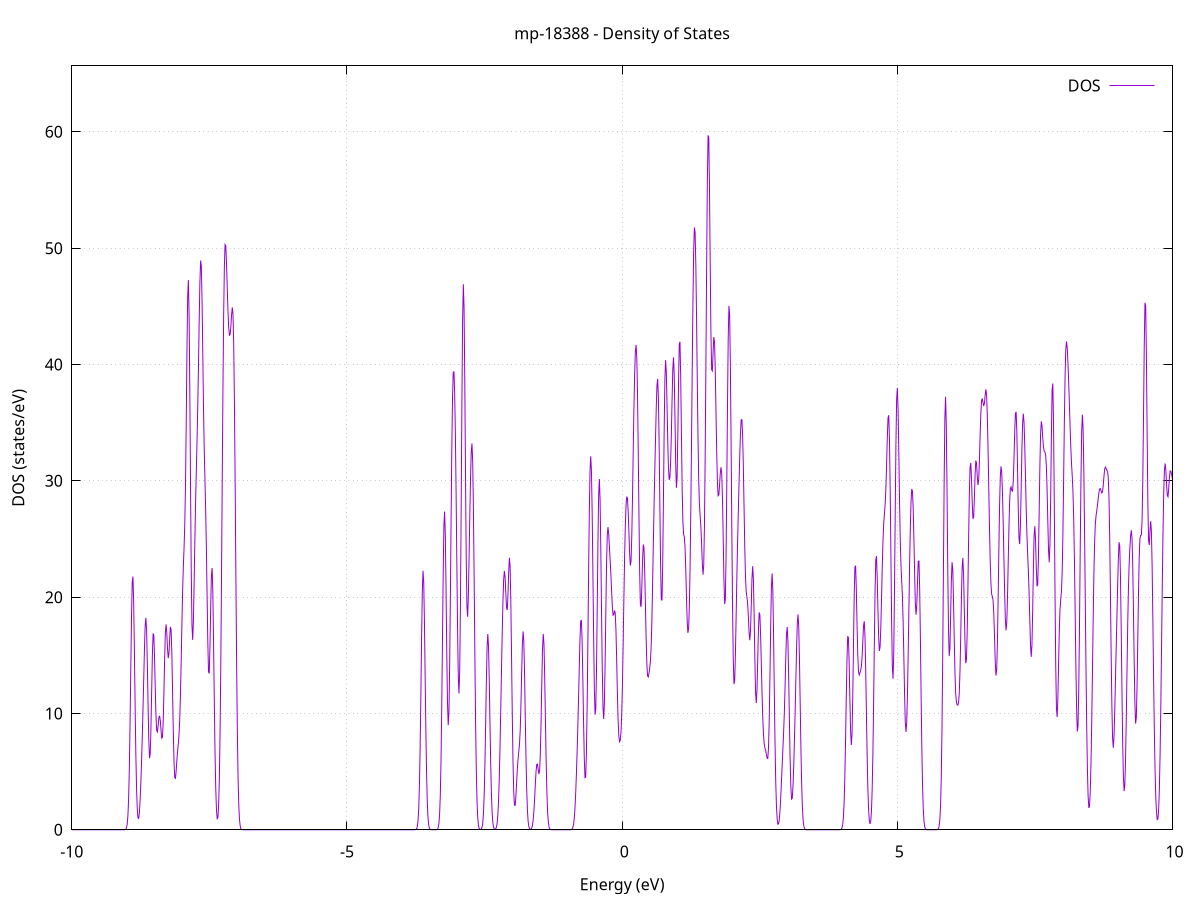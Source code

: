 set title 'mp-18388 - Density of States'
set xlabel 'Energy (eV)'
set ylabel 'DOS (states/eV)'
set grid
set xrange [-10:10]
set yrange [0:65.672]
set xzeroaxis lt -1
set terminal png size 800,600
set output 'mp-18388_dos_gnuplot.png'
plot '-' using 1:2 with lines title 'DOS'
-13.139300 0.000000
-13.126200 0.000000
-13.113200 0.000000
-13.100100 0.000000
-13.087000 0.000000
-13.073900 0.000000
-13.060900 0.000000
-13.047800 0.000000
-13.034700 0.000000
-13.021600 0.000000
-13.008500 0.000000
-12.995500 0.000000
-12.982400 0.000000
-12.969300 0.000000
-12.956200 0.000000
-12.943100 0.000000
-12.930100 0.000000
-12.917000 0.000000
-12.903900 0.000000
-12.890800 0.000000
-12.877800 0.000000
-12.864700 0.000000
-12.851600 0.000000
-12.838500 0.000000
-12.825400 0.000000
-12.812400 0.000000
-12.799300 0.000000
-12.786200 0.000000
-12.773100 0.000000
-12.760000 0.000000
-12.747000 0.000000
-12.733900 0.000000
-12.720800 0.000000
-12.707700 0.000000
-12.694700 0.000000
-12.681600 0.000000
-12.668500 0.000000
-12.655400 0.000000
-12.642300 0.000000
-12.629300 0.000000
-12.616200 0.000000
-12.603100 0.000000
-12.590000 0.000000
-12.576900 0.000000
-12.563900 0.000000
-12.550800 0.000000
-12.537700 0.000000
-12.524600 0.000000
-12.511600 0.000000
-12.498500 0.000000
-12.485400 0.000000
-12.472300 0.000000
-12.459200 0.000000
-12.446200 0.000000
-12.433100 0.000000
-12.420000 0.000000
-12.406900 0.000000
-12.393800 0.000000
-12.380800 0.000000
-12.367700 0.000000
-12.354600 0.000000
-12.341500 0.000000
-12.328500 0.000000
-12.315400 0.000000
-12.302300 0.000000
-12.289200 0.000000
-12.276100 0.000000
-12.263100 0.000000
-12.250000 0.000000
-12.236900 0.000000
-12.223800 0.000000
-12.210700 0.000000
-12.197700 0.000000
-12.184600 0.000000
-12.171500 0.000000
-12.158400 0.000000
-12.145400 0.000000
-12.132300 0.000000
-12.119200 0.000300
-12.106100 0.001700
-12.093000 0.008700
-12.080000 0.039100
-12.066900 0.154100
-12.053800 0.534100
-12.040700 1.631700
-12.027600 4.409600
-12.014600 10.594500
-12.001500 22.780200
-11.988400 44.204500
-11.975300 78.199800
-11.962300 127.553900
-11.949200 194.051600
-11.936100 278.188700
-11.923000 378.769900
-11.909900 492.183600
-11.896900 611.568200
-11.883800 726.483700
-11.870700 823.709700
-11.857600 889.278100
-11.844500 911.165200
-11.831500 882.001600
-11.818400 801.686000
-11.805300 679.606000
-11.792200 534.776600
-11.779200 391.751200
-11.766100 272.730700
-11.753000 189.987400
-11.739900 143.236900
-11.726800 122.936900
-11.713800 116.405500
-11.700700 112.869200
-11.687600 105.769900
-11.674500 92.932700
-11.661400 75.730000
-11.648400 57.769800
-11.635300 43.233400
-11.622200 35.153200
-11.609100 34.169000
-11.596100 38.258400
-11.583000 43.641400
-11.569900 46.576000
-11.556800 45.187200
-11.543700 40.221700
-11.530700 34.196600
-11.517600 29.542600
-11.504500 27.087600
-11.491400 25.872200
-11.478300 24.204100
-11.465300 20.981400
-11.452200 16.316900
-11.439100 11.210400
-11.426000 6.759100
-11.413000 3.566400
-11.399900 1.644900
-11.386800 0.662800
-11.373700 0.233300
-11.360600 0.071700
-11.347600 0.019300
-11.334500 0.004500
-11.321400 0.000900
-11.308300 0.000200
-11.295200 0.000000
-11.282200 0.000000
-11.269100 0.000000
-11.256000 0.000000
-11.242900 0.000000
-11.229900 0.000000
-11.216800 0.000000
-11.203700 0.000000
-11.190600 0.000000
-11.177500 0.000000
-11.164500 0.000000
-11.151400 0.000000
-11.138300 0.000000
-11.125200 0.000000
-11.112100 0.000000
-11.099100 0.000000
-11.086000 0.000000
-11.072900 0.000000
-11.059800 0.000000
-11.046800 0.000000
-11.033700 0.000000
-11.020600 0.000000
-11.007500 0.000000
-10.994400 0.000000
-10.981400 0.000000
-10.968300 0.000000
-10.955200 0.000000
-10.942100 0.000000
-10.929000 0.000000
-10.916000 0.000000
-10.902900 0.000000
-10.889800 0.000000
-10.876700 0.000000
-10.863600 0.000000
-10.850600 0.000000
-10.837500 0.000000
-10.824400 0.000000
-10.811300 0.000000
-10.798300 0.000000
-10.785200 0.000000
-10.772100 0.000000
-10.759000 0.000000
-10.745900 0.000000
-10.732900 0.000000
-10.719800 0.000000
-10.706700 0.000000
-10.693600 0.000000
-10.680500 0.000000
-10.667500 0.000000
-10.654400 0.000000
-10.641300 0.000000
-10.628200 0.000000
-10.615200 0.000000
-10.602100 0.000000
-10.589000 0.000000
-10.575900 0.000000
-10.562800 0.000000
-10.549800 0.000000
-10.536700 0.000000
-10.523600 0.000000
-10.510500 0.000000
-10.497400 0.000000
-10.484400 0.000000
-10.471300 0.000000
-10.458200 0.000000
-10.445100 0.000000
-10.432100 0.000000
-10.419000 0.000000
-10.405900 0.000000
-10.392800 0.000000
-10.379700 0.000000
-10.366700 0.000000
-10.353600 0.000000
-10.340500 0.000000
-10.327400 0.000000
-10.314300 0.000000
-10.301300 0.000000
-10.288200 0.000000
-10.275100 0.000000
-10.262000 0.000000
-10.249000 0.000000
-10.235900 0.000000
-10.222800 0.000000
-10.209700 0.000000
-10.196600 0.000000
-10.183600 0.000000
-10.170500 0.000000
-10.157400 0.000000
-10.144300 0.000000
-10.131200 0.000000
-10.118200 0.000000
-10.105100 0.000000
-10.092000 0.000000
-10.078900 0.000000
-10.065900 0.000000
-10.052800 0.000000
-10.039700 0.000000
-10.026600 0.000000
-10.013500 0.000000
-10.000500 0.000000
-9.987400 0.000000
-9.974300 0.000000
-9.961200 0.000000
-9.948100 0.000000
-9.935100 0.000000
-9.922000 0.000000
-9.908900 0.000000
-9.895800 0.000000
-9.882800 0.000000
-9.869700 0.000000
-9.856600 0.000000
-9.843500 0.000000
-9.830400 0.000000
-9.817400 0.000000
-9.804300 0.000000
-9.791200 0.000000
-9.778100 0.000000
-9.765000 0.000000
-9.752000 0.000000
-9.738900 0.000000
-9.725800 0.000000
-9.712700 0.000000
-9.699700 0.000000
-9.686600 0.000000
-9.673500 0.000000
-9.660400 0.000000
-9.647300 0.000000
-9.634300 0.000000
-9.621200 0.000000
-9.608100 0.000000
-9.595000 0.000000
-9.581900 0.000000
-9.568900 0.000000
-9.555800 0.000000
-9.542700 0.000000
-9.529600 0.000000
-9.516600 0.000000
-9.503500 0.000000
-9.490400 0.000000
-9.477300 0.000000
-9.464200 0.000000
-9.451200 0.000000
-9.438100 0.000000
-9.425000 0.000000
-9.411900 0.000000
-9.398800 0.000000
-9.385800 0.000000
-9.372700 0.000000
-9.359600 0.000000
-9.346500 0.000000
-9.333500 0.000000
-9.320400 0.000000
-9.307300 0.000000
-9.294200 0.000000
-9.281100 0.000000
-9.268100 0.000000
-9.255000 0.000000
-9.241900 0.000000
-9.228800 0.000000
-9.215700 0.000000
-9.202700 0.000000
-9.189600 0.000000
-9.176500 0.000000
-9.163400 0.000000
-9.150400 0.000000
-9.137300 0.000000
-9.124200 0.000000
-9.111100 0.000000
-9.098000 0.000000
-9.085000 0.000000
-9.071900 0.000100
-9.058800 0.000600
-9.045700 0.002900
-9.032600 0.012700
-9.019600 0.048300
-9.006500 0.161500
-8.993400 0.472300
-8.980300 1.208900
-8.967300 2.709800
-8.954200 5.321600
-8.941100 9.160200
-8.928000 13.827900
-8.914900 18.316800
-8.901900 21.302800
-8.888800 21.766200
-8.875700 19.550300
-8.862600 15.445600
-8.849500 10.740800
-8.836500 6.584200
-8.823400 3.583100
-8.810300 1.802200
-8.797200 1.016300
-8.784200 0.973900
-8.771100 1.521900
-8.758000 2.586700
-8.744900 4.097100
-8.731800 5.951600
-8.718800 8.067000
-8.705700 10.429600
-8.692600 13.019600
-8.679500 15.601900
-8.666400 17.589700
-8.653400 18.222400
-8.640300 17.031100
-8.627200 14.236100
-8.614100 10.738500
-8.601100 7.718400
-8.588000 6.153000
-8.574900 6.516300
-8.561800 8.675100
-8.548700 11.900700
-8.535700 15.029800
-8.522600 16.867600
-8.509500 16.738600
-8.496400 14.847600
-8.483300 12.151000
-8.470300 9.797700
-8.457200 8.528700
-8.444100 8.411700
-8.431000 8.984900
-8.418000 9.610900
-8.404900 9.798600
-8.391800 9.382200
-8.378700 8.567300
-8.365600 7.873300
-8.352600 7.947500
-8.339500 9.248500
-8.326400 11.708700
-8.313300 14.611000
-8.300200 16.871300
-8.287200 17.656200
-8.274100 16.945800
-8.261000 15.592200
-8.247900 14.761000
-8.234900 15.122600
-8.221800 16.374900
-8.208700 17.445000
-8.195600 17.217500
-8.182500 15.258900
-8.169500 12.044500
-8.156400 8.604900
-8.143300 5.928900
-8.130200 4.534400
-8.117100 4.380100
-8.104100 5.035200
-8.091000 5.956200
-8.077900 6.760700
-8.064800 7.403000
-8.051800 8.166900
-8.038700 9.470100
-8.025600 11.588300
-8.012500 14.451200
-7.999400 17.616100
-7.986400 20.464500
-7.973300 22.594200
-7.960200 24.218900
-7.947100 26.229100
-7.934000 29.679100
-7.921000 34.912500
-7.907900 40.963200
-7.894800 45.783100
-7.881700 47.258500
-7.868700 44.377200
-7.855600 37.809600
-7.842500 29.599000
-7.829400 22.220500
-7.816300 17.563700
-7.803300 16.319900
-7.790200 17.964000
-7.777100 21.241500
-7.764000 24.868400
-7.750900 28.079900
-7.737900 30.785600
-7.724800 33.356800
-7.711700 36.265500
-7.698600 39.754800
-7.685600 43.599000
-7.672500 47.026200
-7.659400 48.941300
-7.646300 48.466900
-7.633200 45.530700
-7.620200 41.049900
-7.607100 36.457000
-7.594000 32.809800
-7.580900 30.142900
-7.567800 27.607800
-7.554800 24.314700
-7.541700 20.184100
-7.528600 16.143800
-7.515500 13.573400
-7.502500 13.443200
-7.489400 15.684500
-7.476300 19.105700
-7.463200 21.897200
-7.450100 22.500300
-7.437100 20.369400
-7.424000 16.152700
-7.410900 11.199800
-7.397800 6.790000
-7.384700 3.615300
-7.371700 1.750300
-7.358600 0.956600
-7.345500 1.033000
-7.332400 2.025700
-7.319400 4.251500
-7.306300 8.138200
-7.293200 13.931200
-7.280100 21.394100
-7.267000 29.704600
-7.254000 37.665500
-7.240900 44.132400
-7.227800 48.393100
-7.214700 50.303200
-7.201600 50.196200
-7.188600 48.712400
-7.175500 46.620200
-7.162400 44.625100
-7.149300 43.195900
-7.136300 42.513400
-7.123200 42.566900
-7.110100 43.239400
-7.097000 44.230800
-7.083900 44.909200
-7.070900 44.355100
-7.057800 41.714100
-7.044700 36.665400
-7.031600 29.679100
-7.018500 21.873700
-7.005500 14.548300
-6.992400 8.671400
-6.979300 4.606300
-6.966200 2.171600
-6.953200 0.905600
-6.940100 0.333300
-6.927000 0.108000
-6.913900 0.030800
-6.900800 0.007700
-6.887800 0.001700
-6.874700 0.000300
-6.861600 0.000100
-6.848500 0.000000
-6.835400 0.000000
-6.822400 0.000000
-6.809300 0.000000
-6.796200 0.000000
-6.783100 0.000000
-6.770100 0.000000
-6.757000 0.000000
-6.743900 0.000000
-6.730800 0.000000
-6.717700 0.000000
-6.704700 0.000000
-6.691600 0.000000
-6.678500 0.000000
-6.665400 0.000000
-6.652300 0.000000
-6.639300 0.000000
-6.626200 0.000000
-6.613100 0.000000
-6.600000 0.000000
-6.587000 0.000000
-6.573900 0.000000
-6.560800 0.000000
-6.547700 0.000000
-6.534600 0.000000
-6.521600 0.000000
-6.508500 0.000000
-6.495400 0.000000
-6.482300 0.000000
-6.469200 0.000000
-6.456200 0.000000
-6.443100 0.000000
-6.430000 0.000000
-6.416900 0.000000
-6.403900 0.000000
-6.390800 0.000000
-6.377700 0.000000
-6.364600 0.000000
-6.351500 0.000000
-6.338500 0.000000
-6.325400 0.000000
-6.312300 0.000000
-6.299200 0.000000
-6.286100 0.000000
-6.273100 0.000000
-6.260000 0.000000
-6.246900 0.000000
-6.233800 0.000000
-6.220700 0.000000
-6.207700 0.000000
-6.194600 0.000000
-6.181500 0.000000
-6.168400 0.000000
-6.155400 0.000000
-6.142300 0.000000
-6.129200 0.000000
-6.116100 0.000000
-6.103000 0.000000
-6.090000 0.000000
-6.076900 0.000000
-6.063800 0.000000
-6.050700 0.000000
-6.037600 0.000000
-6.024600 0.000000
-6.011500 0.000000
-5.998400 0.000000
-5.985300 0.000000
-5.972300 0.000000
-5.959200 0.000000
-5.946100 0.000000
-5.933000 0.000000
-5.919900 0.000000
-5.906900 0.000000
-5.893800 0.000000
-5.880700 0.000000
-5.867600 0.000000
-5.854500 0.000000
-5.841500 0.000000
-5.828400 0.000000
-5.815300 0.000000
-5.802200 0.000000
-5.789200 0.000000
-5.776100 0.000000
-5.763000 0.000000
-5.749900 0.000000
-5.736800 0.000000
-5.723800 0.000000
-5.710700 0.000000
-5.697600 0.000000
-5.684500 0.000000
-5.671400 0.000000
-5.658400 0.000000
-5.645300 0.000000
-5.632200 0.000000
-5.619100 0.000000
-5.606100 0.000000
-5.593000 0.000000
-5.579900 0.000000
-5.566800 0.000000
-5.553700 0.000000
-5.540700 0.000000
-5.527600 0.000000
-5.514500 0.000000
-5.501400 0.000000
-5.488300 0.000000
-5.475300 0.000000
-5.462200 0.000000
-5.449100 0.000000
-5.436000 0.000000
-5.423000 0.000000
-5.409900 0.000000
-5.396800 0.000000
-5.383700 0.000000
-5.370600 0.000000
-5.357600 0.000000
-5.344500 0.000000
-5.331400 0.000000
-5.318300 0.000000
-5.305200 0.000000
-5.292200 0.000000
-5.279100 0.000000
-5.266000 0.000000
-5.252900 0.000000
-5.239900 0.000000
-5.226800 0.000000
-5.213700 0.000000
-5.200600 0.000000
-5.187500 0.000000
-5.174500 0.000000
-5.161400 0.000000
-5.148300 0.000000
-5.135200 0.000000
-5.122100 0.000000
-5.109100 0.000000
-5.096000 0.000000
-5.082900 0.000000
-5.069800 0.000000
-5.056800 0.000000
-5.043700 0.000000
-5.030600 0.000000
-5.017500 0.000000
-5.004400 0.000000
-4.991400 0.000000
-4.978300 0.000000
-4.965200 0.000000
-4.952100 0.000000
-4.939000 0.000000
-4.926000 0.000000
-4.912900 0.000000
-4.899800 0.000000
-4.886700 0.000000
-4.873700 0.000000
-4.860600 0.000000
-4.847500 0.000000
-4.834400 0.000000
-4.821300 0.000000
-4.808300 0.000000
-4.795200 0.000000
-4.782100 0.000000
-4.769000 0.000000
-4.755900 0.000000
-4.742900 0.000000
-4.729800 0.000000
-4.716700 0.000000
-4.703600 0.000000
-4.690600 0.000000
-4.677500 0.000000
-4.664400 0.000000
-4.651300 0.000000
-4.638200 0.000000
-4.625200 0.000000
-4.612100 0.000000
-4.599000 0.000000
-4.585900 0.000000
-4.572800 0.000000
-4.559800 0.000000
-4.546700 0.000000
-4.533600 0.000000
-4.520500 0.000000
-4.507500 0.000000
-4.494400 0.000000
-4.481300 0.000000
-4.468200 0.000000
-4.455100 0.000000
-4.442100 0.000000
-4.429000 0.000000
-4.415900 0.000000
-4.402800 0.000000
-4.389700 0.000000
-4.376700 0.000000
-4.363600 0.000000
-4.350500 0.000000
-4.337400 0.000000
-4.324400 0.000000
-4.311300 0.000000
-4.298200 0.000000
-4.285100 0.000000
-4.272000 0.000000
-4.259000 0.000000
-4.245900 0.000000
-4.232800 0.000000
-4.219700 0.000000
-4.206600 0.000000
-4.193600 0.000000
-4.180500 0.000000
-4.167400 0.000000
-4.154300 0.000000
-4.141300 0.000000
-4.128200 0.000000
-4.115100 0.000000
-4.102000 0.000000
-4.088900 0.000000
-4.075900 0.000000
-4.062800 0.000000
-4.049700 0.000000
-4.036600 0.000000
-4.023500 0.000000
-4.010500 0.000000
-3.997400 0.000000
-3.984300 0.000000
-3.971200 0.000000
-3.958200 0.000000
-3.945100 0.000000
-3.932000 0.000000
-3.918900 0.000000
-3.905800 0.000000
-3.892800 0.000000
-3.879700 0.000000
-3.866600 0.000000
-3.853500 0.000000
-3.840400 0.000000
-3.827400 0.000000
-3.814300 0.000000
-3.801200 0.000000
-3.788100 0.000200
-3.775100 0.001200
-3.762000 0.005500
-3.748900 0.022900
-3.735800 0.083100
-3.722700 0.263600
-3.709700 0.732100
-3.696600 1.779200
-3.683500 3.784400
-3.670400 7.044500
-3.657300 11.475600
-3.644300 16.358600
-3.631200 20.404900
-3.618100 22.269400
-3.605000 21.263700
-3.592000 17.761900
-3.578900 12.978600
-3.565800 8.294900
-3.552700 4.636700
-3.539600 2.266600
-3.526600 0.968900
-3.513500 0.362100
-3.500400 0.118300
-3.487300 0.033800
-3.474200 0.008400
-3.461200 0.001800
-3.448100 0.000400
-3.435000 0.000100
-3.421900 0.000000
-3.408900 0.000100
-3.395800 0.000500
-3.382700 0.002700
-3.369600 0.012200
-3.356500 0.047700
-3.343500 0.163500
-3.330400 0.489800
-3.317300 1.284500
-3.304200 2.949700
-3.291100 5.933800
-3.278100 10.461500
-3.265000 16.173800
-3.251900 21.940200
-3.238800 26.133400
-3.225800 27.359700
-3.212700 25.227300
-3.199600 20.609300
-3.186500 15.230200
-3.173400 10.914900
-3.160400 8.993300
-3.147300 10.065200
-3.134200 13.994500
-3.121100 19.976600
-3.108000 26.715100
-3.095000 32.797200
-3.081900 37.156900
-3.068800 39.334700
-3.055700 39.365500
-3.042700 37.462100
-3.029600 33.828400
-3.016500 28.760800
-3.003400 22.883100
-2.990300 17.239700
-2.977300 13.119500
-2.964200 11.715700
-2.951100 13.788300
-2.938000 19.384200
-2.924900 27.610800
-2.911900 36.580800
-2.898800 43.773200
-2.885700 46.904000
-2.872600 44.965400
-2.859600 38.795100
-2.846500 30.735600
-2.833400 23.545600
-2.820300 19.212400
-2.807200 18.309100
-2.794200 20.137500
-2.781100 23.421500
-2.768000 27.025600
-2.754900 30.230900
-2.741800 32.508500
-2.728800 33.210400
-2.715700 31.657200
-2.702600 27.624600
-2.689500 21.722000
-2.676500 15.221700
-2.663400 9.438300
-2.650300 5.155800
-2.637200 2.474700
-2.624100 1.042000
-2.611100 0.384700
-2.598000 0.125200
-2.584900 0.039700
-2.571800 0.027500
-2.558700 0.070000
-2.545700 0.216300
-2.532600 0.597700
-2.519500 1.445000
-2.506400 3.051100
-2.493400 5.627300
-2.480300 9.065200
-2.467200 12.755400
-2.454100 15.676700
-2.441000 16.829000
-2.428000 15.780100
-2.414900 12.924200
-2.401800 9.245800
-2.388700 5.777300
-2.375600 3.153100
-2.362600 1.503100
-2.349500 0.626100
-2.336400 0.229100
-2.323300 0.078800
-2.310300 0.044500
-2.297200 0.085000
-2.284100 0.231500
-2.271000 0.583800
-2.257900 1.304700
-2.244900 2.583400
-2.231800 4.555200
-2.218700 7.209200
-2.205600 10.352200
-2.192500 13.672200
-2.179500 16.842000
-2.166400 19.554000
-2.153300 21.471100
-2.140200 22.246900
-2.127200 21.752300
-2.114100 20.384200
-2.101000 19.091100
-2.087900 18.894000
-2.074800 20.147600
-2.061800 22.132100
-2.048700 23.388900
-2.035600 22.623500
-2.022500 19.513600
-2.009400 14.839600
-1.996400 9.926100
-1.983300 5.903300
-1.970200 3.306600
-1.957100 2.131200
-1.944100 2.097000
-1.931000 2.847300
-1.917900 4.002000
-1.904800 5.174300
-1.891700 6.072700
-1.878700 6.674900
-1.865600 7.314700
-1.852500 8.520100
-1.839400 10.619700
-1.826300 13.362300
-1.813300 15.870300
-1.800200 17.052800
-1.787100 16.241600
-1.774000 13.591900
-1.761000 9.958500
-1.747900 6.379000
-1.734800 3.570300
-1.721700 1.745700
-1.708600 0.745700
-1.695600 0.279000
-1.682500 0.094600
-1.669400 0.041000
-1.656300 0.056900
-1.643200 0.147400
-1.630200 0.369000
-1.617100 0.813000
-1.604000 1.565700
-1.590900 2.634100
-1.577800 3.872700
-1.564800 4.980900
-1.551700 5.624200
-1.538600 5.638600
-1.525500 5.193600
-1.512500 4.792200
-1.499400 5.084800
-1.486300 6.567100
-1.473200 9.274900
-1.460100 12.619100
-1.447100 15.514800
-1.434000 16.842000
-1.420900 16.022500
-1.407800 13.327600
-1.394700 9.686100
-1.381700 6.149400
-1.368600 3.410000
-1.355500 1.651700
-1.342400 0.698700
-1.329400 0.258200
-1.316300 0.083300
-1.303200 0.023500
-1.290100 0.005800
-1.277000 0.001200
-1.264000 0.000200
-1.250900 0.000000
-1.237800 0.000000
-1.224700 0.000000
-1.211600 0.000000
-1.198600 0.000000
-1.185500 0.000000
-1.172400 0.000000
-1.159300 0.000000
-1.146300 0.000000
-1.133200 0.000000
-1.120100 0.000000
-1.107000 0.000000
-1.093900 0.000000
-1.080900 0.000000
-1.067800 0.000000
-1.054700 0.000000
-1.041600 0.000000
-1.028500 0.000000
-1.015500 0.000000
-1.002400 0.000000
-0.989300 0.000000
-0.976200 0.000000
-0.963200 0.000200
-0.950100 0.001100
-0.937000 0.004600
-0.923900 0.017400
-0.910800 0.056700
-0.897800 0.162200
-0.884700 0.406300
-0.871600 0.893000
-0.858500 1.730100
-0.845400 2.976600
-0.832400 4.605800
-0.819300 6.532800
-0.806200 8.700100
-0.793100 11.114700
-0.780100 13.727600
-0.767000 16.213200
-0.753900 17.900200
-0.740800 18.047400
-0.727700 16.329700
-0.714700 13.136100
-0.701600 9.422800
-0.688500 6.264700
-0.675400 4.478100
-0.662300 4.521800
-0.649300 6.568300
-0.636200 10.520000
-0.623100 15.910300
-0.610000 21.849800
-0.597000 27.186100
-0.583900 30.841700
-0.570800 32.116800
-0.557700 30.813900
-0.544600 27.235800
-0.531600 22.151600
-0.518500 16.712500
-0.505400 12.237700
-0.492300 9.893000
-0.479200 10.373600
-0.466200 13.664900
-0.453100 18.921900
-0.440000 24.574900
-0.426900 28.785200
-0.413900 30.161500
-0.400800 28.347100
-0.387700 24.090600
-0.374600 18.794200
-0.361500 13.915600
-0.348500 10.591000
-0.335400 9.521300
-0.322300 10.915800
-0.309200 14.371300
-0.296100 18.831300
-0.283100 22.879300
-0.270000 25.373300
-0.256900 26.018600
-0.243800 25.378000
-0.230800 24.277500
-0.217700 23.153400
-0.204600 21.944300
-0.191500 20.540200
-0.178400 19.204100
-0.165400 18.448300
-0.152300 18.484300
-0.139200 18.849600
-0.126100 18.651200
-0.113000 17.240500
-0.100000 14.718100
-0.086900 11.844800
-0.073800 9.484500
-0.060700 8.082600
-0.047700 7.571800
-0.034600 7.690900
-0.021500 8.369400
-0.008400 9.828100
0.004700 12.320100
0.017700 15.767600
0.030800 19.647200
0.043900 23.244100
0.057000 26.032500
0.070100 27.829700
0.083100 28.645800
0.096200 28.490500
0.109300 27.399400
0.122400 25.633900
0.135400 23.801200
0.148500 22.718900
0.161600 23.081500
0.174700 25.123900
0.187800 28.494700
0.200800 32.439000
0.213900 36.171800
0.227000 39.156800
0.240100 41.089200
0.253200 41.680600
0.266200 40.552400
0.279300 37.440400
0.292400 32.591800
0.305500 26.995400
0.318500 22.145000
0.331600 19.375100
0.344700 19.166200
0.357800 20.886500
0.370900 23.146900
0.383900 24.526900
0.397000 24.215500
0.410100 22.245800
0.423200 19.313900
0.436300 16.378700
0.449300 14.239200
0.462400 13.227100
0.475500 13.140400
0.488600 13.489600
0.501600 13.930700
0.514700 14.564900
0.527800 15.836300
0.540900 18.093600
0.554000 21.215700
0.567000 24.664100
0.580100 27.915300
0.593200 30.831100
0.606300 33.580200
0.619400 36.191600
0.632400 38.201600
0.645500 38.763900
0.658600 37.158700
0.671700 33.328800
0.684700 28.109900
0.697800 23.040400
0.710900 19.834300
0.724000 19.712400
0.737100 22.865800
0.750100 28.303700
0.763200 34.201500
0.776300 38.634600
0.789400 40.372700
0.802500 39.349400
0.815500 36.556200
0.828600 33.428300
0.841700 31.109400
0.854800 30.074200
0.867800 30.289600
0.880900 31.617500
0.894000 33.953800
0.907100 36.930700
0.920200 39.590700
0.933200 40.607500
0.946300 39.119500
0.959400 35.541500
0.972500 31.593700
0.985600 29.400400
0.998600 30.258800
1.011700 33.875200
1.024800 38.485200
1.037900 41.748000
1.050900 41.953700
1.064000 38.920700
1.077100 34.044800
1.090200 29.409900
1.103300 26.508600
1.116300 25.446100
1.129400 25.152800
1.142500 24.354700
1.155600 22.512300
1.168700 20.063300
1.181700 17.944700
1.194800 16.930200
1.207900 17.334600
1.221000 19.180600
1.234000 22.472400
1.247100 27.208600
1.260200 33.132300
1.273300 39.540100
1.286400 45.401400
1.299400 49.708800
1.312500 51.781300
1.325600 51.368400
1.338700 48.631900
1.351800 44.136300
1.364800 38.826400
1.377900 33.848400
1.391000 30.148600
1.404100 28.025000
1.417100 26.977300
1.430200 26.074800
1.443300 24.672700
1.456400 22.963400
1.469500 21.929300
1.482500 22.750000
1.495600 26.148000
1.508700 32.103400
1.521800 39.918000
1.534900 48.325100
1.547900 55.561500
1.561000 59.701400
1.574100 59.462700
1.587200 55.098900
1.600200 48.585500
1.613300 42.707500
1.626400 39.553700
1.639500 39.453700
1.652600 41.054100
1.665600 42.362300
1.678700 41.951500
1.691800 39.578100
1.704900 36.021300
1.718000 32.467200
1.731000 29.892000
1.744100 28.719000
1.757200 28.806000
1.770300 29.656400
1.783300 30.653700
1.796400 31.167900
1.809500 30.599600
1.822600 28.567300
1.835700 25.266100
1.848700 21.693900
1.861800 19.403200
1.874900 19.800200
1.888000 23.401100
1.901100 29.504200
1.914100 36.433300
1.927200 42.169200
1.940300 45.041300
1.953400 44.226700
1.966400 39.945600
1.979500 33.318700
1.992600 25.940000
2.005700 19.356900
2.018800 14.696700
2.031800 12.524100
2.044900 12.829400
2.058000 15.065100
2.071100 18.314300
2.084200 21.666500
2.097200 24.627700
2.110300 27.224700
2.123400 29.693700
2.136500 32.067200
2.149500 34.054100
2.162600 35.232900
2.175700 35.261000
2.188800 33.943500
2.201900 31.315000
2.214900 27.816300
2.228000 24.322400
2.241100 21.754700
2.254200 20.471800
2.267300 20.002500
2.280300 19.459000
2.293400 18.327600
2.306500 16.954700
2.319600 16.294500
2.332600 17.108700
2.345700 19.250600
2.358800 21.590700
2.371900 22.658300
2.385000 21.555300
2.398000 18.515000
2.411100 14.766900
2.424200 11.859600
2.437300 10.895000
2.450400 12.057000
2.463400 14.591900
2.476500 17.204000
2.489600 18.687100
2.502700 18.471700
2.515700 16.770800
2.528800 14.283900
2.541900 11.744700
2.555000 9.643300
2.568100 8.192800
2.581100 7.386200
2.594200 7.032100
2.607300 6.823600
2.620400 6.516100
2.633500 6.148200
2.646500 6.130500
2.659600 7.085000
2.672700 9.476500
2.685800 13.212600
2.698800 17.453900
2.711900 20.830300
2.725000 22.046300
2.738100 20.553000
2.751200 16.834400
2.764200 12.100300
2.777300 7.628100
2.790400 4.218200
2.803500 2.056500
2.816600 0.920100
2.829600 0.479700
2.842700 0.501200
2.855800 0.897500
2.868900 1.669500
2.881900 2.801300
2.895000 4.180300
2.908100 5.618300
2.921200 6.990700
2.934300 8.388500
2.947300 10.096700
2.960400 12.317700
2.973500 14.816500
2.986600 16.830700
2.999700 17.431200
3.012700 16.114300
3.025800 13.160100
3.038900 9.478200
3.052000 6.102400
3.065000 3.741100
3.078100 2.642300
3.091200 2.719700
3.104300 3.738000
3.117400 5.439900
3.130400 7.617800
3.143500 10.143700
3.156600 12.903600
3.169700 15.624600
3.182800 17.739500
3.195800 18.513100
3.208900 17.444100
3.222000 14.648300
3.235100 10.870300
3.248200 7.092700
3.261200 4.057100
3.274300 2.031200
3.287400 0.889200
3.300500 0.340200
3.313500 0.113700
3.326600 0.033200
3.339700 0.008500
3.352800 0.001900
3.365900 0.000400
3.378900 0.000100
3.392000 0.000000
3.405100 0.000000
3.418200 0.000000
3.431300 0.000000
3.444300 0.000000
3.457400 0.000000
3.470500 0.000000
3.483600 0.000000
3.496600 0.000000
3.509700 0.000000
3.522800 0.000000
3.535900 0.000000
3.549000 0.000000
3.562000 0.000000
3.575100 0.000000
3.588200 0.000000
3.601300 0.000000
3.614400 0.000000
3.627400 0.000000
3.640500 0.000000
3.653600 0.000000
3.666700 0.000000
3.679700 0.000000
3.692800 0.000000
3.705900 0.000000
3.719000 0.000000
3.732100 0.000000
3.745100 0.000000
3.758200 0.000000
3.771300 0.000000
3.784400 0.000000
3.797500 0.000000
3.810500 0.000000
3.823600 0.000000
3.836700 0.000000
3.849800 0.000000
3.862800 0.000000
3.875900 0.000000
3.889000 0.000000
3.902100 0.000000
3.915200 0.000000
3.928200 0.000100
3.941300 0.000500
3.954400 0.002500
3.967500 0.010800
3.980600 0.041200
3.993600 0.137900
4.006700 0.403200
4.019800 1.029300
4.032900 2.295300
4.045900 4.470300
4.059000 7.604700
4.072100 11.299900
4.085200 14.668000
4.098300 16.639300
4.111300 16.519900
4.124400 14.434100
4.137500 11.327600
4.150600 8.544200
4.163700 7.286100
4.176700 8.224900
4.189800 11.305100
4.202900 15.692100
4.216000 19.950500
4.229000 22.569900
4.242100 22.701200
4.255200 20.633800
4.268300 17.602900
4.281400 15.008700
4.294400 13.616800
4.307500 13.308200
4.320600 13.482500
4.333700 13.707300
4.346800 14.053300
4.359800 14.864500
4.372900 16.208200
4.386000 17.539700
4.399100 17.928200
4.412100 16.677800
4.425200 13.822600
4.438300 10.098800
4.451400 6.472000
4.464500 3.632900
4.477500 1.796900
4.490600 0.829500
4.503700 0.505600
4.516800 0.721900
4.529900 1.593700
4.542900 3.422100
4.556000 6.513600
4.569100 10.869000
4.582200 15.899500
4.595200 20.438800
4.608300 23.208800
4.621400 23.522700
4.634500 21.714800
4.647600 18.943900
4.660600 16.534500
4.673700 15.375300
4.686800 15.731300
4.699900 17.392800
4.713000 19.875600
4.726000 22.549900
4.739100 24.797600
4.752200 26.275400
4.765300 27.130500
4.778300 27.927400
4.791400 29.257100
4.804500 31.296700
4.817600 33.629300
4.830700 35.395900
4.843700 35.637500
4.856800 33.680000
4.869900 29.480200
4.883000 23.808900
4.896100 18.117200
4.909100 14.074400
4.922200 12.980300
4.935300 15.300900
4.948400 20.473300
4.961400 27.037000
4.974500 33.103500
4.987600 37.029000
5.000700 37.984600
5.013800 36.150700
5.026800 32.509600
5.039900 28.399900
5.053000 24.986300
5.066100 22.780800
5.079200 21.447100
5.092200 20.095500
5.105300 17.954500
5.118400 14.946900
5.131500 11.744800
5.144500 9.321700
5.157600 8.407500
5.170700 9.223900
5.183800 11.554200
5.196900 14.944900
5.209900 18.847300
5.223000 22.685300
5.236100 25.933300
5.249200 28.210000
5.262300 29.301100
5.275300 29.096900
5.288400 27.582900
5.301500 24.984500
5.314600 21.943800
5.327600 19.462100
5.340700 18.487600
5.353800 19.336500
5.366900 21.344800
5.380000 23.083400
5.393000 23.102700
5.406100 20.749500
5.419200 16.485500
5.432300 11.512700
5.445400 7.047100
5.458400 3.776100
5.471500 1.770100
5.484600 0.725700
5.497700 0.260100
5.510700 0.081500
5.523800 0.022300
5.536900 0.005300
5.550000 0.001100
5.563100 0.000200
5.576100 0.000000
5.589200 0.000000
5.602300 0.000000
5.615400 0.000000
5.628500 0.000000
5.641500 0.000000
5.654600 0.000000
5.667700 0.000000
5.680800 0.000000
5.693800 0.000200
5.706900 0.001300
5.720000 0.006000
5.733100 0.024800
5.746200 0.090700
5.759200 0.291300
5.772300 0.822800
5.785400 2.046400
5.798500 4.485300
5.811600 8.673600
5.824600 14.814400
5.837700 22.373000
5.850800 29.906900
5.863900 35.423000
5.876900 37.227600
5.890000 34.819600
5.903100 29.242400
5.916200 22.650900
5.929300 17.364600
5.942300 14.932000
5.955400 15.606200
5.968500 18.358900
5.981600 21.396300
5.994700 23.001500
6.007700 22.338900
6.020800 19.764500
6.033900 16.446000
6.047000 13.582700
6.060000 11.787700
6.073100 10.985400
6.086200 10.744300
6.099300 10.718400
6.112400 10.921800
6.125400 11.723100
6.138500 13.561000
6.151600 16.499000
6.164700 19.903800
6.177800 22.573800
6.190800 23.367500
6.203900 21.940200
6.217000 19.023800
6.230100 16.031500
6.243100 14.317100
6.256200 14.619300
6.269300 16.939700
6.282400 20.712600
6.295500 25.025200
6.308500 28.820500
6.321600 31.155900
6.334700 31.539200
6.347800 30.213100
6.360900 28.169300
6.373900 26.739000
6.387000 26.865100
6.400100 28.486900
6.413200 30.548600
6.426200 31.751000
6.439300 31.522600
6.452400 30.422000
6.465500 29.641800
6.478600 30.075800
6.491600 31.745500
6.504700 33.953600
6.517800 35.853400
6.530900 36.913600
6.544000 37.077700
6.557000 36.718000
6.570100 36.438700
6.583200 36.693200
6.596300 37.389100
6.609300 37.867100
6.622400 37.368100
6.635500 35.576600
6.648600 32.740000
6.661700 29.376900
6.674700 26.006300
6.687800 23.116500
6.700900 21.147900
6.714000 20.255700
6.727100 20.049000
6.740100 19.710400
6.753200 18.549900
6.766300 16.552800
6.779400 14.446700
6.792400 13.257600
6.805500 13.742700
6.818600 16.067000
6.831700 19.790600
6.844800 24.045100
6.857800 27.822800
6.870900 30.329700
6.884000 31.244100
6.897100 30.698000
6.910200 29.020300
6.923200 26.522700
6.936300 23.527500
6.949400 20.520300
6.962500 18.172900
6.975500 17.143300
6.988600 17.781700
7.001700 19.931100
7.014800 22.949500
7.027900 25.962100
7.040900 28.214900
7.054000 29.346100
7.067100 29.477800
7.080200 29.148900
7.093300 29.109000
7.106300 29.969500
7.119400 31.826800
7.132500 34.105300
7.145600 35.787900
7.158600 35.930300
7.171700 34.171000
7.184800 30.973300
7.197900 27.478700
7.211000 25.027500
7.224000 24.562900
7.237100 26.214500
7.250200 29.270600
7.263300 32.545500
7.276400 34.923100
7.289400 35.767400
7.302500 35.012300
7.315600 33.007300
7.328700 30.329000
7.341700 27.625500
7.354800 25.401000
7.367900 23.744000
7.381000 22.255500
7.394100 20.392600
7.407100 18.044900
7.420200 15.843900
7.433300 14.868500
7.446400 15.911800
7.459500 18.836900
7.472500 22.493800
7.485600 25.294600
7.498700 26.101600
7.511800 24.864500
7.524800 22.626100
7.537900 20.939400
7.551000 21.070100
7.564100 23.390100
7.577200 27.223500
7.590200 31.213900
7.603300 34.044900
7.616400 35.111200
7.629500 34.719000
7.642600 33.719200
7.655600 32.894300
7.668700 32.549600
7.681800 32.489100
7.694900 32.231000
7.707900 31.261900
7.721000 29.301400
7.734100 26.588500
7.747200 24.037000
7.760300 22.992900
7.773300 24.533500
7.786400 28.644500
7.799500 33.867100
7.812600 37.812900
7.825700 38.363900
7.838700 34.811500
7.851800 28.180000
7.864900 20.592900
7.878000 14.216600
7.891100 10.457400
7.904100 9.686600
7.917200 11.352200
7.930300 14.279700
7.943400 17.130000
7.956400 18.986700
7.969500 19.826500
7.982600 20.508100
7.995700 22.181900
8.008800 25.489500
8.021800 30.121800
8.034900 35.015800
8.048000 38.985800
8.061100 41.317700
8.074200 41.979200
8.087200 41.413700
8.100300 40.144700
8.113400 38.497000
8.126500 36.607000
8.139500 34.627900
8.152600 32.835800
8.165700 31.457000
8.178800 30.370100
8.191900 29.030300
8.204900 26.770400
8.218000 23.266200
8.231100 18.803200
8.244200 14.185500
8.257300 10.426900
8.270300 8.451000
8.283400 8.895700
8.296500 11.957800
8.309600 17.232700
8.322600 23.657000
8.335700 29.732000
8.348800 34.029100
8.361900 35.692200
8.375000 34.604900
8.388000 31.191700
8.401100 26.132500
8.414200 20.218200
8.427300 14.298600
8.440400 9.155800
8.453400 5.309600
8.466500 2.919300
8.479600 1.879900
8.492700 2.028300
8.505700 3.292200
8.518800 5.682400
8.531900 9.148900
8.545000 13.406100
8.558100 17.868500
8.571100 21.796100
8.584200 24.617900
8.597300 26.223500
8.610400 26.976400
8.623500 27.413500
8.636500 27.889000
8.649600 28.451200
8.662700 28.966500
8.675800 29.286200
8.688800 29.331600
8.701900 29.150000
8.715000 28.956700
8.728100 29.052200
8.741200 29.585900
8.754200 30.370400
8.767300 30.994500
8.780400 31.184600
8.793500 31.048600
8.806600 30.902300
8.819600 30.809100
8.832700 30.300800
8.845800 28.611300
8.858900 25.260800
8.871900 20.500400
8.885000 15.271200
8.898100 10.759500
8.911200 7.892600
8.924300 7.047500
8.937300 8.021700
8.950400 10.203400
8.963500 12.879500
8.976600 15.573200
8.989700 18.194000
9.002700 20.817400
9.015800 23.235000
9.028900 24.722800
9.042000 24.363200
9.055000 21.716600
9.068100 17.248800
9.081200 12.133500
9.094300 7.633900
9.107400 4.590500
9.120400 3.324400
9.133500 3.835900
9.146600 5.974800
9.159700 9.410100
9.172800 13.525200
9.185800 17.496200
9.198900 20.641000
9.212000 22.778000
9.225100 24.207500
9.238100 25.247800
9.251200 25.747700
9.264300 25.094100
9.277400 22.762900
9.290500 18.917000
9.303500 14.519400
9.316600 10.895600
9.329700 9.128600
9.342800 9.674800
9.355900 12.297800
9.368900 16.202600
9.382000 20.272700
9.395100 23.419700
9.408200 25.024700
9.421200 25.304000
9.434300 25.336700
9.447400 26.598600
9.460500 30.119400
9.473600 35.673900
9.486600 41.559300
9.499700 45.299000
9.512800 45.024800
9.525900 40.678800
9.539000 34.152200
9.552000 28.201000
9.565100 24.872100
9.578200 24.477600
9.591300 25.688000
9.604300 26.532200
9.617400 25.560000
9.630500 22.461400
9.643600 17.917000
9.656700 12.996700
9.669700 8.597400
9.682800 5.193200
9.695900 2.871400
9.709000 1.495800
9.722100 0.880800
9.735100 0.930200
9.748200 1.715700
9.761300 3.458300
9.774400 6.388200
9.787400 10.525100
9.800500 15.517400
9.813600 20.690400
9.826700 25.298500
9.839800 28.783900
9.852800 30.862400
9.865900 31.492000
9.879000 30.910100
9.892100 29.717400
9.905200 28.748900
9.918200 28.629200
9.931300 29.344800
9.944400 30.297300
9.957500 30.847600
9.970500 30.831000
9.983600 30.539700
9.996700 30.233600
10.009800 29.721300
10.022900 28.458100
10.035900 26.077800
10.049000 22.868400
10.062100 19.759400
10.075200 17.821400
10.088300 17.655800
10.101300 19.096000
10.114400 21.388700
10.127500 23.727400
10.140600 25.808700
10.153600 28.019500
10.166700 31.046000
10.179800 35.114400
10.192900 39.440300
10.206000 42.394300
10.219000 42.355300
10.232100 38.694500
10.245200 32.240100
10.258300 24.954300
10.271400 19.063300
10.284400 16.148700
10.297500 16.621700
10.310600 19.722400
10.323700 23.936500
10.336700 27.600400
10.349800 29.463900
10.362900 29.062400
10.376000 26.846400
10.389100 24.046900
10.402100 22.250300
10.415200 22.744300
10.428300 25.891000
10.441400 30.883200
10.454500 36.071800
10.467500 39.696300
10.480600 40.583400
10.493700 38.445800
10.506800 33.750400
10.519800 27.408400
10.532900 20.515200
10.546000 14.166300
10.559100 9.291500
10.572200 6.529300
10.585200 6.194600
10.598300 8.304700
10.611400 12.569100
10.624500 18.341900
10.637600 24.660600
10.650600 30.452700
10.663700 34.815800
10.676800 37.184700
10.689900 37.327600
10.702900 35.299100
10.716000 31.495500
10.729100 26.770700
10.742200 22.391600
10.755300 19.674000
10.768300 19.408600
10.781400 21.425300
10.794500 24.626300
10.807600 27.544400
10.820700 29.148700
10.833700 29.418600
10.846800 29.298500
10.859900 30.009800
10.873000 32.158700
10.886000 35.281400
10.899100 38.172700
10.912200 39.734400
10.925300 39.656400
10.938400 38.421900
10.951400 36.736700
10.964500 34.930700
10.977600 32.788200
10.990700 29.843200
11.003800 25.870900
11.016800 21.264600
11.029900 17.100300
11.043000 14.836700
11.056100 15.751300
11.069100 20.312500
11.082200 27.745600
11.095300 36.076900
11.108400 42.823600
11.121500 46.122600
11.134500 45.655800
11.147600 42.714300
11.160700 39.329000
11.173800 37.101600
11.186900 36.524700
11.199900 37.071100
11.213000 37.721400
11.226100 37.469300
11.239200 35.629500
11.252200 32.032100
11.265300 27.136600
11.278400 21.976600
11.291500 17.873600
11.304600 16.006000
11.317600 16.998600
11.330700 20.676400
11.343800 26.084400
11.356900 31.789900
11.370000 36.356300
11.383000 38.808900
11.396100 38.960200
11.409200 37.517600
11.422300 35.865100
11.435300 35.451200
11.448400 36.971400
11.461500 39.848000
11.474600 42.457100
11.487700 43.062500
11.500700 40.868000
11.513800 36.475700
11.526900 31.451500
11.540000 27.326800
11.553100 24.755500
11.566100 23.398300
11.579200 22.517800
11.592300 21.710900
11.605400 21.161900
11.618400 21.290200
11.631500 22.215600
11.644600 23.571900
11.657700 24.820200
11.670800 25.728400
11.683800 26.520800
11.696900 27.518900
11.710000 28.624100
11.723100 29.198000
11.736200 28.530000
11.749200 26.497500
11.762300 23.826500
11.775400 21.707900
11.788500 21.041200
11.801500 21.822500
11.814600 23.080600
11.827700 23.418600
11.840800 21.829900
11.853900 18.257400
11.866900 13.539700
11.880000 8.852200
11.893100 5.087100
11.906200 2.565300
11.919300 1.134000
11.932300 0.439100
11.945400 0.148800
11.958500 0.044200
11.971600 0.011500
11.984600 0.002600
11.997700 0.000500
12.010800 0.000100
12.023900 0.000000
12.037000 0.000000
12.050000 0.000000
12.063100 0.000000
12.076200 0.000000
12.089300 0.000000
12.102400 0.000000
12.115400 0.000000
12.128500 0.000000
12.141600 0.000000
12.154700 0.000000
12.167700 0.000000
12.180800 0.000000
12.193900 0.000000
12.207000 0.000000
12.220100 0.000000
12.233100 0.000000
12.246200 0.000000
12.259300 0.000000
12.272400 0.000000
12.285500 0.000000
12.298500 0.000000
12.311600 0.000000
12.324700 0.000000
12.337800 0.000000
12.350800 0.000000
12.363900 0.000000
12.377000 0.000000
12.390100 0.000000
12.403200 0.000000
12.416200 0.000000
12.429300 0.000000
12.442400 0.000000
12.455500 0.000000
12.468600 0.000000
12.481600 0.000000
12.494700 0.000000
12.507800 0.000000
12.520900 0.000000
12.534000 0.000000
12.547000 0.000000
12.560100 0.000000
12.573200 0.000000
12.586300 0.000000
12.599300 0.000000
12.612400 0.000000
12.625500 0.000000
12.638600 0.000000
12.651700 0.000000
12.664700 0.000000
12.677800 0.000000
12.690900 0.000000
12.704000 0.000000
12.717100 0.000000
12.730100 0.000000
12.743200 0.000000
12.756300 0.000000
12.769400 0.000000
12.782400 0.000000
12.795500 0.000000
12.808600 0.000000
12.821700 0.000000
12.834800 0.000000
12.847800 0.000000
12.860900 0.000000
12.874000 0.000000
12.887100 0.000000
12.900200 0.000000
12.913200 0.000000
12.926300 0.000000
12.939400 0.000000
12.952500 0.000000
12.965500 0.000000
12.978600 0.000000
12.991700 0.000000
13.004800 0.000000
13.017900 0.000000
e
